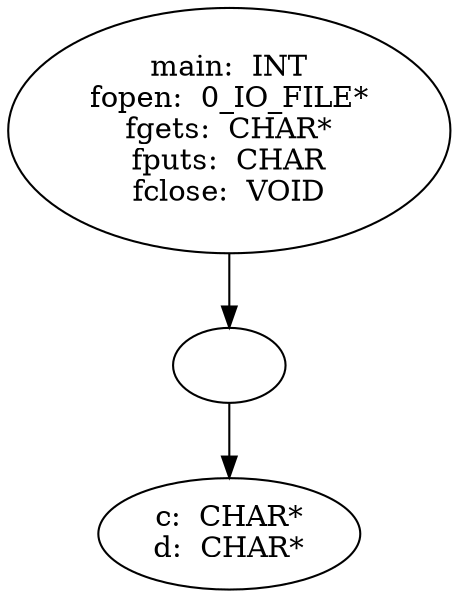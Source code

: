 digraph AST {
  "128829993337328" [label="main:  INT
fopen:  0_IO_FILE*
fgets:  CHAR*
fputs:  CHAR
fclose:  VOID"];
  "128829993337328" -> "128829993339248";
  "128829993339248" [label=""];
  "128829993339248" -> "128829993348320";
  "128829993348320" [label="c:  CHAR*
d:  CHAR*"];
}
